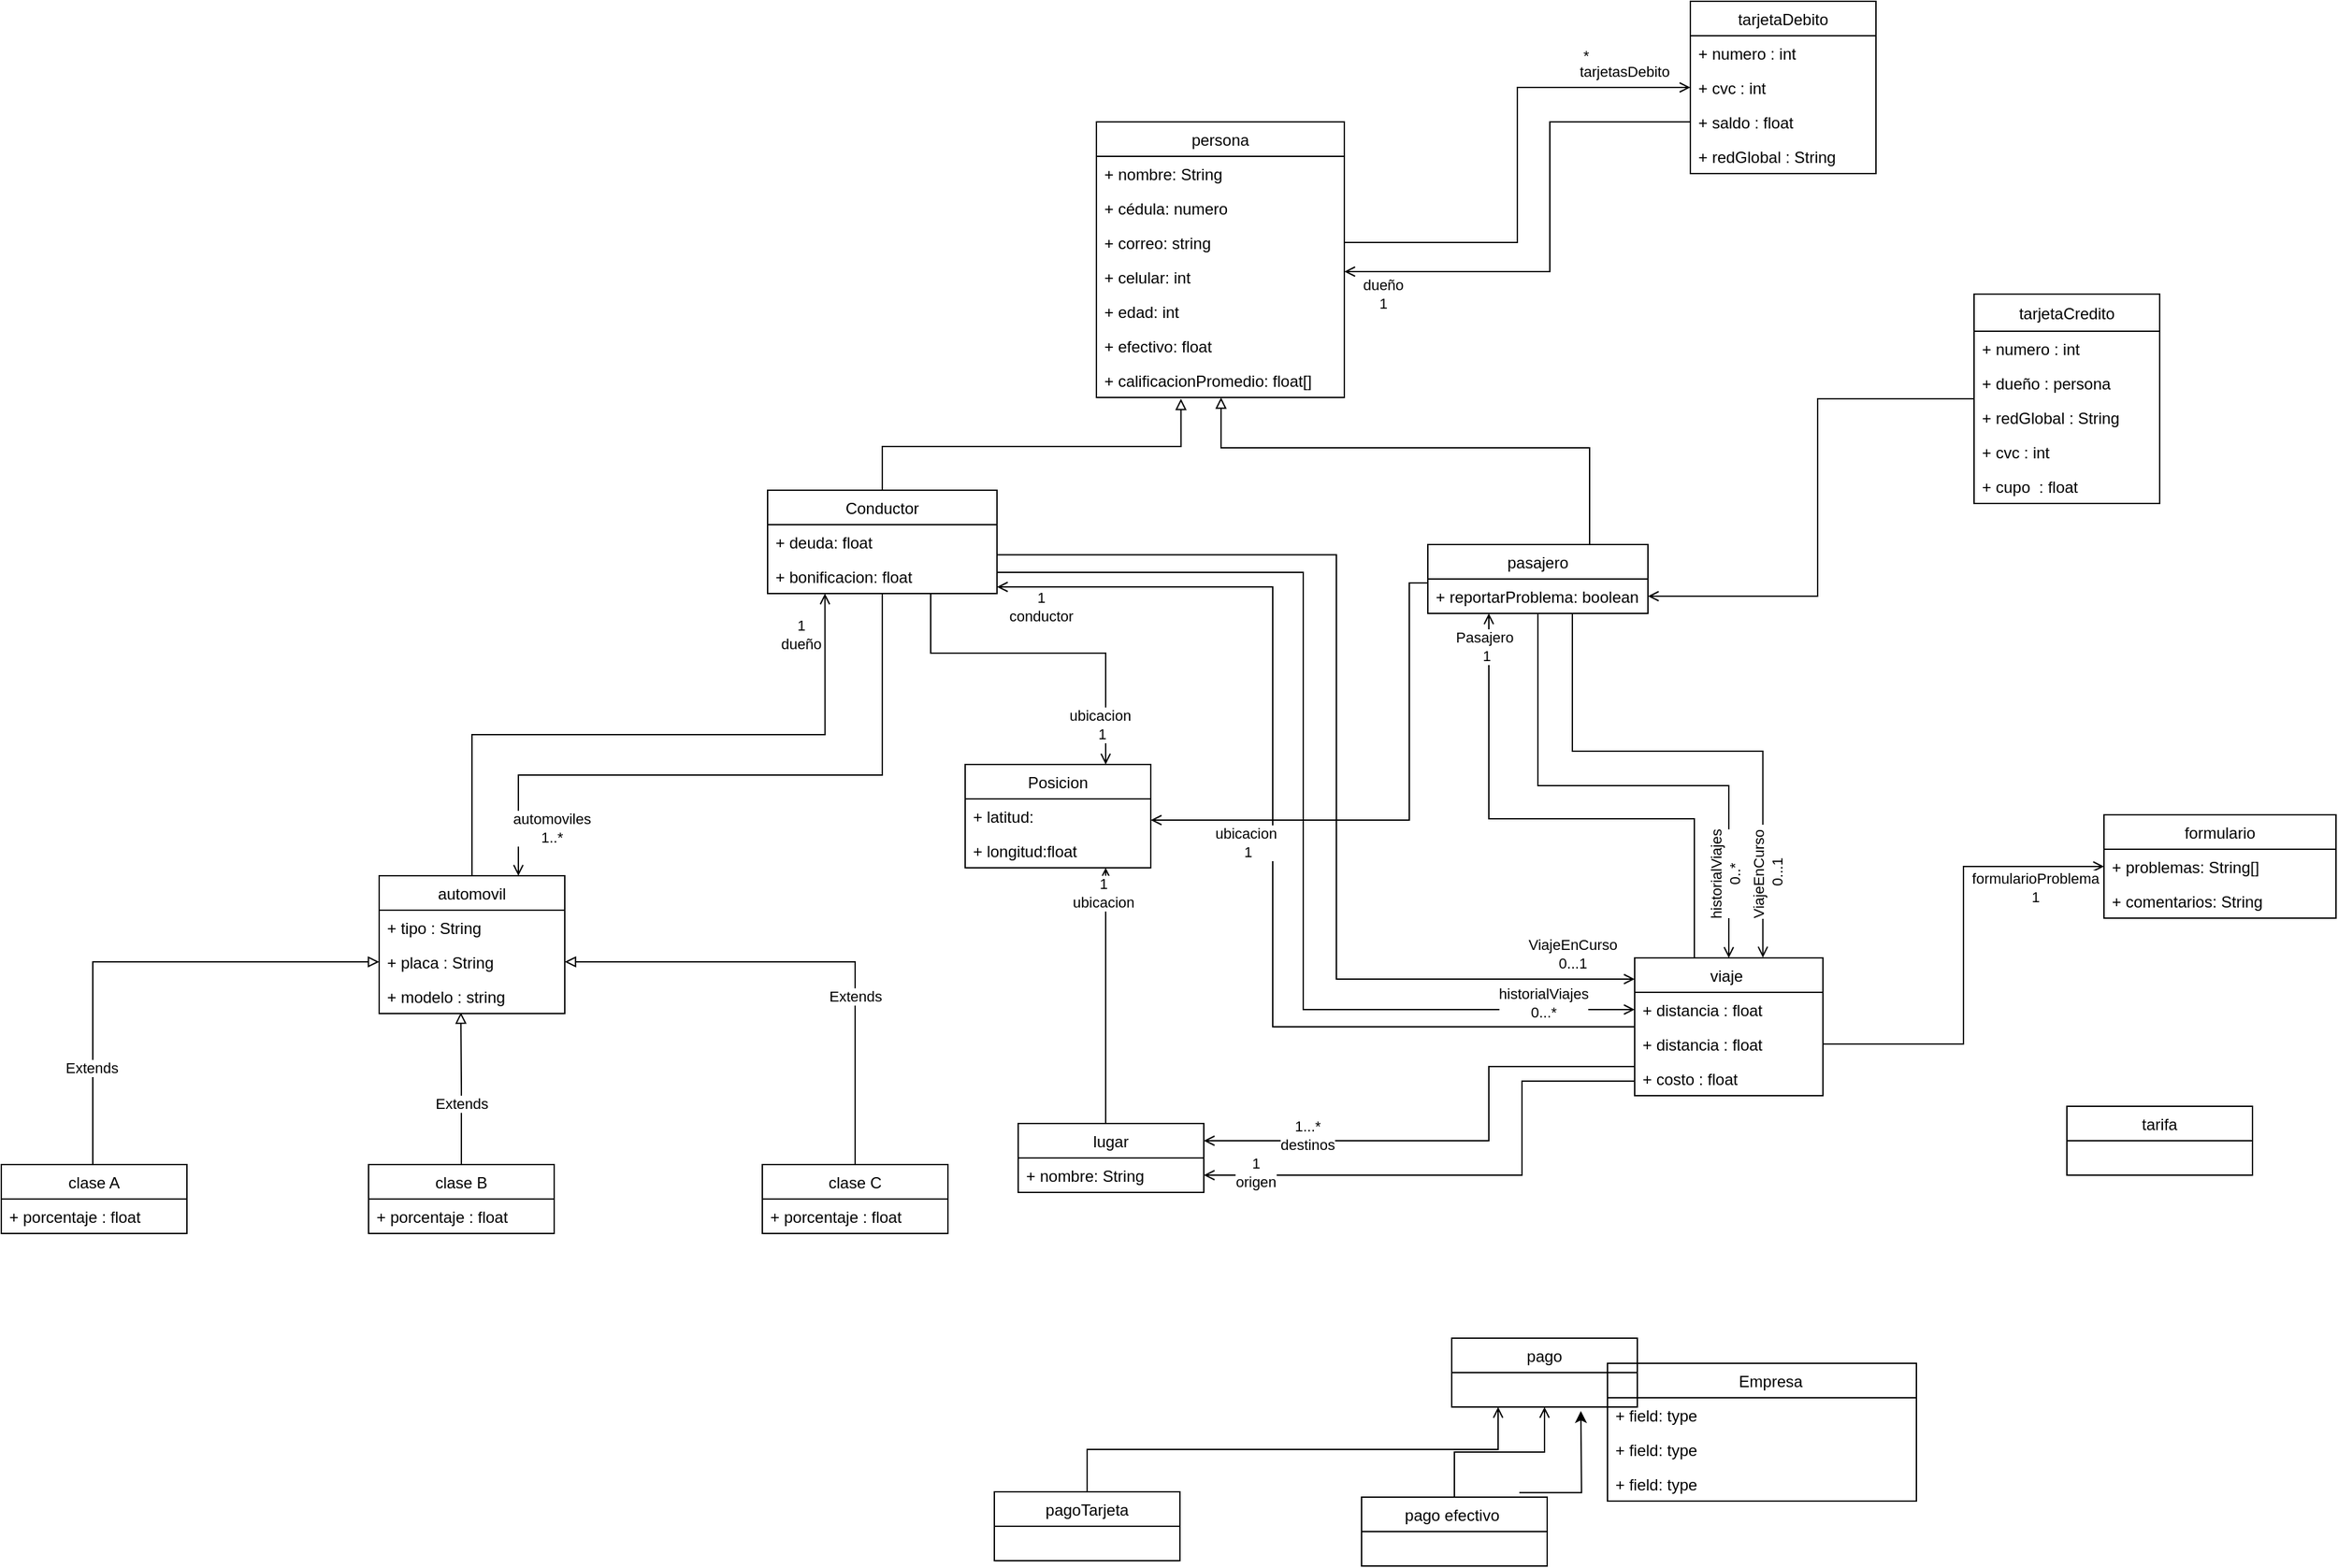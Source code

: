 <mxfile version="16.6.1" type="github">
  <diagram id="6SjnHrmw7U_hnrUAdcLT" name="Page-1">
    <mxGraphModel dx="1251" dy="252" grid="0" gridSize="10" guides="1" tooltips="1" connect="1" arrows="1" fold="1" page="0" pageScale="1" pageWidth="827" pageHeight="1169" math="0" shadow="0">
      <root>
        <mxCell id="0" />
        <mxCell id="1" parent="0" />
        <mxCell id="GQpwaOu7h-6CQK4Oy5rI-45" style="edgeStyle=orthogonalEdgeStyle;rounded=0;orthogonalLoop=1;jettySize=auto;html=1;endArrow=open;endFill=0;" edge="1" parent="1" source="xFhhPgqsHEsZ-JBTRw54-7">
          <mxGeometry relative="1" as="geometry">
            <mxPoint x="40" y="465" as="targetPoint" />
            <Array as="points">
              <mxPoint x="248" y="797" />
              <mxPoint x="248" y="465" />
              <mxPoint x="40" y="465" />
            </Array>
          </mxGeometry>
        </mxCell>
        <mxCell id="GQpwaOu7h-6CQK4Oy5rI-46" value="1&lt;br&gt;conductor&lt;br&gt;" style="edgeLabel;html=1;align=center;verticalAlign=middle;resizable=0;points=[];" vertex="1" connectable="0" parent="GQpwaOu7h-6CQK4Oy5rI-45">
          <mxGeometry x="0.955" y="-1" relative="1" as="geometry">
            <mxPoint x="14" y="16" as="offset" />
          </mxGeometry>
        </mxCell>
        <mxCell id="GQpwaOu7h-6CQK4Oy5rI-48" style="edgeStyle=orthogonalEdgeStyle;rounded=0;orthogonalLoop=1;jettySize=auto;html=1;endArrow=open;endFill=0;" edge="1" parent="1" source="xFhhPgqsHEsZ-JBTRw54-7" target="GQpwaOu7h-6CQK4Oy5rI-28">
          <mxGeometry relative="1" as="geometry">
            <Array as="points">
              <mxPoint x="566" y="640" />
              <mxPoint x="411" y="640" />
            </Array>
          </mxGeometry>
        </mxCell>
        <mxCell id="GQpwaOu7h-6CQK4Oy5rI-53" value="Pasajero&amp;nbsp;&lt;br&gt;1" style="edgeLabel;html=1;align=center;verticalAlign=middle;resizable=0;points=[];" vertex="1" connectable="0" parent="GQpwaOu7h-6CQK4Oy5rI-48">
          <mxGeometry x="0.84" y="2" relative="1" as="geometry">
            <mxPoint y="-8" as="offset" />
          </mxGeometry>
        </mxCell>
        <mxCell id="xFhhPgqsHEsZ-JBTRw54-7" value="viaje " style="swimlane;fontStyle=0;childLayout=stackLayout;horizontal=1;startSize=26;fillColor=none;horizontalStack=0;resizeParent=1;resizeParentMax=0;resizeLast=0;collapsible=1;marginBottom=0;" parent="1" vertex="1">
          <mxGeometry x="521" y="745" width="142" height="104" as="geometry" />
        </mxCell>
        <mxCell id="GQpwaOu7h-6CQK4Oy5rI-38" value="+ distancia : float" style="text;strokeColor=none;fillColor=none;align=left;verticalAlign=top;spacingLeft=4;spacingRight=4;overflow=hidden;rotatable=0;points=[[0,0.5],[1,0.5]];portConstraint=eastwest;" vertex="1" parent="xFhhPgqsHEsZ-JBTRw54-7">
          <mxGeometry y="26" width="142" height="26" as="geometry" />
        </mxCell>
        <mxCell id="xFhhPgqsHEsZ-JBTRw54-9" value="+ distancia : float" style="text;strokeColor=none;fillColor=none;align=left;verticalAlign=top;spacingLeft=4;spacingRight=4;overflow=hidden;rotatable=0;points=[[0,0.5],[1,0.5]];portConstraint=eastwest;" parent="xFhhPgqsHEsZ-JBTRw54-7" vertex="1">
          <mxGeometry y="52" width="142" height="26" as="geometry" />
        </mxCell>
        <mxCell id="xFhhPgqsHEsZ-JBTRw54-8" value="+ costo : float&#xa;" style="text;strokeColor=none;fillColor=none;align=left;verticalAlign=top;spacingLeft=4;spacingRight=4;overflow=hidden;rotatable=0;points=[[0,0.5],[1,0.5]];portConstraint=eastwest;" parent="xFhhPgqsHEsZ-JBTRw54-7" vertex="1">
          <mxGeometry y="78" width="142" height="26" as="geometry" />
        </mxCell>
        <mxCell id="NSK0_wLwRa2PUr08ak1v-1" value="persona" style="swimlane;fontStyle=0;childLayout=stackLayout;horizontal=1;startSize=26;fillColor=none;horizontalStack=0;resizeParent=1;resizeParentMax=0;resizeLast=0;collapsible=1;marginBottom=0;" parent="1" vertex="1">
          <mxGeometry x="115" y="114" width="187" height="208" as="geometry">
            <mxRectangle x="44" y="116" width="77" height="26" as="alternateBounds" />
          </mxGeometry>
        </mxCell>
        <mxCell id="NSK0_wLwRa2PUr08ak1v-2" value="+ nombre: String" style="text;strokeColor=none;fillColor=none;align=left;verticalAlign=top;spacingLeft=4;spacingRight=4;overflow=hidden;rotatable=0;points=[[0,0.5],[1,0.5]];portConstraint=eastwest;" parent="NSK0_wLwRa2PUr08ak1v-1" vertex="1">
          <mxGeometry y="26" width="187" height="26" as="geometry" />
        </mxCell>
        <mxCell id="NSK0_wLwRa2PUr08ak1v-3" value="+ cédula: numero" style="text;strokeColor=none;fillColor=none;align=left;verticalAlign=top;spacingLeft=4;spacingRight=4;overflow=hidden;rotatable=0;points=[[0,0.5],[1,0.5]];portConstraint=eastwest;" parent="NSK0_wLwRa2PUr08ak1v-1" vertex="1">
          <mxGeometry y="52" width="187" height="26" as="geometry" />
        </mxCell>
        <mxCell id="NSK0_wLwRa2PUr08ak1v-4" value="+ correo: string" style="text;strokeColor=none;fillColor=none;align=left;verticalAlign=top;spacingLeft=4;spacingRight=4;overflow=hidden;rotatable=0;points=[[0,0.5],[1,0.5]];portConstraint=eastwest;" parent="NSK0_wLwRa2PUr08ak1v-1" vertex="1">
          <mxGeometry y="78" width="187" height="26" as="geometry" />
        </mxCell>
        <mxCell id="NSK0_wLwRa2PUr08ak1v-6" value="+ celular: int" style="text;strokeColor=none;fillColor=none;align=left;verticalAlign=top;spacingLeft=4;spacingRight=4;overflow=hidden;rotatable=0;points=[[0,0.5],[1,0.5]];portConstraint=eastwest;" parent="NSK0_wLwRa2PUr08ak1v-1" vertex="1">
          <mxGeometry y="104" width="187" height="26" as="geometry" />
        </mxCell>
        <mxCell id="NSK0_wLwRa2PUr08ak1v-8" value="+ edad: int" style="text;strokeColor=none;fillColor=none;align=left;verticalAlign=top;spacingLeft=4;spacingRight=4;overflow=hidden;rotatable=0;points=[[0,0.5],[1,0.5]];portConstraint=eastwest;" parent="NSK0_wLwRa2PUr08ak1v-1" vertex="1">
          <mxGeometry y="130" width="187" height="26" as="geometry" />
        </mxCell>
        <mxCell id="8bKeLV1RBKHs6_vVbSdt-47" value="+ efectivo: float" style="text;strokeColor=none;fillColor=none;align=left;verticalAlign=top;spacingLeft=4;spacingRight=4;overflow=hidden;rotatable=0;points=[[0,0.5],[1,0.5]];portConstraint=eastwest;" parent="NSK0_wLwRa2PUr08ak1v-1" vertex="1">
          <mxGeometry y="156" width="187" height="26" as="geometry" />
        </mxCell>
        <mxCell id="NSK0_wLwRa2PUr08ak1v-7" value="+ calificacionPromedio: float[]" style="text;strokeColor=none;fillColor=none;align=left;verticalAlign=top;spacingLeft=4;spacingRight=4;overflow=hidden;rotatable=0;points=[[0,0.5],[1,0.5]];portConstraint=eastwest;" parent="NSK0_wLwRa2PUr08ak1v-1" vertex="1">
          <mxGeometry y="182" width="187" height="26" as="geometry" />
        </mxCell>
        <mxCell id="8bKeLV1RBKHs6_vVbSdt-36" style="edgeStyle=orthogonalEdgeStyle;rounded=0;orthogonalLoop=1;jettySize=auto;html=1;exitX=0.5;exitY=0;exitDx=0;exitDy=0;endArrow=block;endFill=0;strokeWidth=1;" parent="1" source="xFhhPgqsHEsZ-JBTRw54-11" target="NSK0_wLwRa2PUr08ak1v-7" edge="1">
          <mxGeometry relative="1" as="geometry">
            <Array as="points">
              <mxPoint x="487" y="360" />
              <mxPoint x="209" y="360" />
            </Array>
          </mxGeometry>
        </mxCell>
        <mxCell id="GQpwaOu7h-6CQK4Oy5rI-39" style="edgeStyle=orthogonalEdgeStyle;rounded=0;orthogonalLoop=1;jettySize=auto;html=1;exitX=0.5;exitY=1;exitDx=0;exitDy=0;endArrow=open;endFill=0;" edge="1" parent="1" source="xFhhPgqsHEsZ-JBTRw54-11" target="xFhhPgqsHEsZ-JBTRw54-7">
          <mxGeometry relative="1" as="geometry" />
        </mxCell>
        <mxCell id="GQpwaOu7h-6CQK4Oy5rI-50" value="historialViajes&lt;br&gt;0..*" style="edgeLabel;html=1;align=center;verticalAlign=middle;resizable=0;points=[];rotation=-90;" vertex="1" connectable="0" parent="GQpwaOu7h-6CQK4Oy5rI-39">
          <mxGeometry x="0.763" y="3" relative="1" as="geometry">
            <mxPoint x="-6" y="-15" as="offset" />
          </mxGeometry>
        </mxCell>
        <mxCell id="GQpwaOu7h-6CQK4Oy5rI-47" style="edgeStyle=orthogonalEdgeStyle;rounded=0;orthogonalLoop=1;jettySize=auto;html=1;entryX=0.681;entryY=-0.003;entryDx=0;entryDy=0;entryPerimeter=0;endArrow=open;endFill=0;" edge="1" parent="1" source="xFhhPgqsHEsZ-JBTRw54-11" target="xFhhPgqsHEsZ-JBTRw54-7">
          <mxGeometry relative="1" as="geometry">
            <Array as="points">
              <mxPoint x="474" y="589" />
              <mxPoint x="618" y="589" />
            </Array>
          </mxGeometry>
        </mxCell>
        <mxCell id="GQpwaOu7h-6CQK4Oy5rI-51" value="ViajeEnCurso&amp;nbsp;&lt;br&gt;0...1&lt;br&gt;" style="edgeLabel;html=1;align=center;verticalAlign=middle;resizable=0;points=[];rotation=-90;" vertex="1" connectable="0" parent="GQpwaOu7h-6CQK4Oy5rI-47">
          <mxGeometry x="0.718" y="1" relative="1" as="geometry">
            <mxPoint x="2" y="-7" as="offset" />
          </mxGeometry>
        </mxCell>
        <mxCell id="GQpwaOu7h-6CQK4Oy5rI-65" style="edgeStyle=orthogonalEdgeStyle;rounded=0;orthogonalLoop=1;jettySize=auto;html=1;entryX=1;entryY=0.5;entryDx=0;entryDy=0;endArrow=open;endFill=0;" edge="1" parent="1">
          <mxGeometry relative="1" as="geometry">
            <mxPoint x="365" y="462" as="sourcePoint" />
            <mxPoint x="156" y="641.0" as="targetPoint" />
            <Array as="points">
              <mxPoint x="351" y="462" />
              <mxPoint x="351" y="641" />
            </Array>
          </mxGeometry>
        </mxCell>
        <mxCell id="GQpwaOu7h-6CQK4Oy5rI-66" value="ubicacion&amp;nbsp;&lt;br&gt;1" style="edgeLabel;html=1;align=center;verticalAlign=middle;resizable=0;points=[];" vertex="1" connectable="0" parent="GQpwaOu7h-6CQK4Oy5rI-65">
          <mxGeometry x="0.863" y="1" relative="1" as="geometry">
            <mxPoint x="46" y="16" as="offset" />
          </mxGeometry>
        </mxCell>
        <mxCell id="xFhhPgqsHEsZ-JBTRw54-11" value="pasajero" style="swimlane;fontStyle=0;childLayout=stackLayout;horizontal=1;startSize=26;fillColor=none;horizontalStack=0;resizeParent=1;resizeParentMax=0;resizeLast=0;collapsible=1;marginBottom=0;" parent="1" vertex="1">
          <mxGeometry x="365" y="433" width="166" height="52" as="geometry" />
        </mxCell>
        <mxCell id="GQpwaOu7h-6CQK4Oy5rI-28" value="+ reportarProblema: boolean&#xa;" style="text;strokeColor=none;fillColor=none;align=left;verticalAlign=top;spacingLeft=4;spacingRight=4;overflow=hidden;rotatable=0;points=[[0,0.5],[1,0.5]];portConstraint=eastwest;" vertex="1" parent="xFhhPgqsHEsZ-JBTRw54-11">
          <mxGeometry y="26" width="166" height="26" as="geometry" />
        </mxCell>
        <mxCell id="8bKeLV1RBKHs6_vVbSdt-26" style="edgeStyle=orthogonalEdgeStyle;rounded=0;orthogonalLoop=1;jettySize=auto;html=1;endArrow=open;endFill=0;entryX=1;entryY=0.5;entryDx=0;entryDy=0;" parent="1" source="xFhhPgqsHEsZ-JBTRw54-16" edge="1" target="GQpwaOu7h-6CQK4Oy5rI-28">
          <mxGeometry relative="1" as="geometry">
            <mxPoint x="513" y="555" as="targetPoint" />
            <Array as="points">
              <mxPoint x="659" y="323" />
              <mxPoint x="659" y="472" />
            </Array>
          </mxGeometry>
        </mxCell>
        <mxCell id="xFhhPgqsHEsZ-JBTRw54-16" value="tarjetaCredito" style="swimlane;fontStyle=0;childLayout=stackLayout;horizontal=1;startSize=28;fillColor=none;horizontalStack=0;resizeParent=1;resizeParentMax=0;resizeLast=0;collapsible=1;marginBottom=0;" parent="1" vertex="1">
          <mxGeometry x="777" y="244" width="140" height="158" as="geometry" />
        </mxCell>
        <mxCell id="xFhhPgqsHEsZ-JBTRw54-17" value="+ numero : int" style="text;strokeColor=none;fillColor=none;align=left;verticalAlign=top;spacingLeft=4;spacingRight=4;overflow=hidden;rotatable=0;points=[[0,0.5],[1,0.5]];portConstraint=eastwest;" parent="xFhhPgqsHEsZ-JBTRw54-16" vertex="1">
          <mxGeometry y="28" width="140" height="26" as="geometry" />
        </mxCell>
        <mxCell id="xFhhPgqsHEsZ-JBTRw54-18" value="+ dueño : persona" style="text;strokeColor=none;fillColor=none;align=left;verticalAlign=top;spacingLeft=4;spacingRight=4;overflow=hidden;rotatable=0;points=[[0,0.5],[1,0.5]];portConstraint=eastwest;" parent="xFhhPgqsHEsZ-JBTRw54-16" vertex="1">
          <mxGeometry y="54" width="140" height="26" as="geometry" />
        </mxCell>
        <mxCell id="xFhhPgqsHEsZ-JBTRw54-20" value="+ redGlobal : String" style="text;strokeColor=none;fillColor=none;align=left;verticalAlign=top;spacingLeft=4;spacingRight=4;overflow=hidden;rotatable=0;points=[[0,0.5],[1,0.5]];portConstraint=eastwest;" parent="xFhhPgqsHEsZ-JBTRw54-16" vertex="1">
          <mxGeometry y="80" width="140" height="26" as="geometry" />
        </mxCell>
        <mxCell id="k5XxRQNL9i_wTMCsPTD--7" value="+ cvc : int " style="text;strokeColor=none;fillColor=none;align=left;verticalAlign=top;spacingLeft=4;spacingRight=4;overflow=hidden;rotatable=0;points=[[0,0.5],[1,0.5]];portConstraint=eastwest;" parent="xFhhPgqsHEsZ-JBTRw54-16" vertex="1">
          <mxGeometry y="106" width="140" height="26" as="geometry" />
        </mxCell>
        <mxCell id="xFhhPgqsHEsZ-JBTRw54-19" value="+ cupo  : float " style="text;strokeColor=none;fillColor=none;align=left;verticalAlign=top;spacingLeft=4;spacingRight=4;overflow=hidden;rotatable=0;points=[[0,0.5],[1,0.5]];portConstraint=eastwest;" parent="xFhhPgqsHEsZ-JBTRw54-16" vertex="1">
          <mxGeometry y="132" width="140" height="26" as="geometry" />
        </mxCell>
        <mxCell id="8bKeLV1RBKHs6_vVbSdt-35" style="edgeStyle=orthogonalEdgeStyle;rounded=0;orthogonalLoop=1;jettySize=auto;html=1;exitX=0.5;exitY=0;exitDx=0;exitDy=0;entryX=0.341;entryY=1.038;entryDx=0;entryDy=0;entryPerimeter=0;endArrow=block;endFill=0;strokeWidth=1;" parent="1" source="NSK0_wLwRa2PUr08ak1v-19" target="NSK0_wLwRa2PUr08ak1v-7" edge="1">
          <mxGeometry relative="1" as="geometry">
            <Array as="points">
              <mxPoint x="-46" y="359" />
              <mxPoint x="179" y="359" />
            </Array>
          </mxGeometry>
        </mxCell>
        <mxCell id="GQpwaOu7h-6CQK4Oy5rI-42" style="edgeStyle=orthogonalEdgeStyle;rounded=0;orthogonalLoop=1;jettySize=auto;html=1;endArrow=open;endFill=0;exitX=1.003;exitY=0.875;exitDx=0;exitDy=0;exitPerimeter=0;" edge="1" parent="1" source="k5XxRQNL9i_wTMCsPTD--12" target="xFhhPgqsHEsZ-JBTRw54-7">
          <mxGeometry relative="1" as="geometry">
            <mxPoint x="27" y="441.38" as="sourcePoint" />
            <mxPoint x="506.012" y="760.996" as="targetPoint" />
            <Array as="points">
              <mxPoint x="296" y="441" />
              <mxPoint x="296" y="761" />
            </Array>
          </mxGeometry>
        </mxCell>
        <mxCell id="GQpwaOu7h-6CQK4Oy5rI-43" value="ViajeEnCurso&lt;br&gt;0...1" style="edgeLabel;html=1;align=center;verticalAlign=middle;resizable=0;points=[];" vertex="1" connectable="0" parent="GQpwaOu7h-6CQK4Oy5rI-42">
          <mxGeometry x="0.799" y="3" relative="1" as="geometry">
            <mxPoint x="33" y="-16" as="offset" />
          </mxGeometry>
        </mxCell>
        <mxCell id="GQpwaOu7h-6CQK4Oy5rI-55" style="edgeStyle=orthogonalEdgeStyle;rounded=0;orthogonalLoop=1;jettySize=auto;html=1;entryX=0.75;entryY=0;entryDx=0;entryDy=0;endArrow=open;endFill=0;" edge="1" parent="1" source="NSK0_wLwRa2PUr08ak1v-19" target="8bKeLV1RBKHs6_vVbSdt-11">
          <mxGeometry relative="1" as="geometry">
            <Array as="points">
              <mxPoint x="-46" y="607" />
              <mxPoint x="-321" y="607" />
            </Array>
          </mxGeometry>
        </mxCell>
        <mxCell id="GQpwaOu7h-6CQK4Oy5rI-56" value="automoviles&lt;br&gt;1..*" style="edgeLabel;html=1;align=center;verticalAlign=middle;resizable=0;points=[];" vertex="1" connectable="0" parent="GQpwaOu7h-6CQK4Oy5rI-55">
          <mxGeometry x="0.805" y="2" relative="1" as="geometry">
            <mxPoint x="23" y="11" as="offset" />
          </mxGeometry>
        </mxCell>
        <mxCell id="GQpwaOu7h-6CQK4Oy5rI-61" style="edgeStyle=orthogonalEdgeStyle;rounded=0;orthogonalLoop=1;jettySize=auto;html=1;endArrow=open;endFill=0;" edge="1" parent="1" source="NSK0_wLwRa2PUr08ak1v-19" target="GQpwaOu7h-6CQK4Oy5rI-57">
          <mxGeometry relative="1" as="geometry">
            <Array as="points">
              <mxPoint x="-10" y="515" />
              <mxPoint x="122" y="515" />
            </Array>
          </mxGeometry>
        </mxCell>
        <mxCell id="GQpwaOu7h-6CQK4Oy5rI-62" value="ubicacion&amp;nbsp;&lt;br&gt;1" style="edgeLabel;html=1;align=center;verticalAlign=middle;resizable=0;points=[];" vertex="1" connectable="0" parent="GQpwaOu7h-6CQK4Oy5rI-61">
          <mxGeometry x="0.85" relative="1" as="geometry">
            <mxPoint x="-3" y="-11" as="offset" />
          </mxGeometry>
        </mxCell>
        <mxCell id="NSK0_wLwRa2PUr08ak1v-19" value="Conductor" style="swimlane;fontStyle=0;childLayout=stackLayout;horizontal=1;startSize=26;fillColor=none;horizontalStack=0;resizeParent=1;resizeParentMax=0;resizeLast=0;collapsible=1;marginBottom=0;" parent="1" vertex="1">
          <mxGeometry x="-133" y="392" width="173" height="78" as="geometry" />
        </mxCell>
        <mxCell id="k5XxRQNL9i_wTMCsPTD--12" value="+ deuda: float" style="text;strokeColor=none;fillColor=none;align=left;verticalAlign=top;spacingLeft=4;spacingRight=4;overflow=hidden;rotatable=0;points=[[0,0.5],[1,0.5]];portConstraint=eastwest;" parent="NSK0_wLwRa2PUr08ak1v-19" vertex="1">
          <mxGeometry y="26" width="173" height="26" as="geometry" />
        </mxCell>
        <mxCell id="GQpwaOu7h-6CQK4Oy5rI-2" value="+ bonificacion: float&#xa;" style="text;strokeColor=none;fillColor=none;align=left;verticalAlign=top;spacingLeft=4;spacingRight=4;overflow=hidden;rotatable=0;points=[[0,0.5],[1,0.5]];portConstraint=eastwest;" vertex="1" parent="NSK0_wLwRa2PUr08ak1v-19">
          <mxGeometry y="52" width="173" height="26" as="geometry" />
        </mxCell>
        <mxCell id="GQpwaOu7h-6CQK4Oy5rI-63" style="edgeStyle=orthogonalEdgeStyle;rounded=0;orthogonalLoop=1;jettySize=auto;html=1;endArrow=open;endFill=0;" edge="1" parent="1" source="_v_6MPIKIYaDayUwwzO5-1" target="GQpwaOu7h-6CQK4Oy5rI-58">
          <mxGeometry relative="1" as="geometry">
            <Array as="points">
              <mxPoint x="122" y="755" />
              <mxPoint x="122" y="755" />
            </Array>
          </mxGeometry>
        </mxCell>
        <mxCell id="GQpwaOu7h-6CQK4Oy5rI-64" value="1&lt;br&gt;ubicacion" style="edgeLabel;html=1;align=center;verticalAlign=middle;resizable=0;points=[];" vertex="1" connectable="0" parent="GQpwaOu7h-6CQK4Oy5rI-63">
          <mxGeometry x="0.81" y="2" relative="1" as="geometry">
            <mxPoint as="offset" />
          </mxGeometry>
        </mxCell>
        <mxCell id="_v_6MPIKIYaDayUwwzO5-1" value="lugar" style="swimlane;fontStyle=0;childLayout=stackLayout;horizontal=1;startSize=26;fillColor=none;horizontalStack=0;resizeParent=1;resizeParentMax=0;resizeLast=0;collapsible=1;marginBottom=0;" parent="1" vertex="1">
          <mxGeometry x="56" y="870" width="140" height="52" as="geometry" />
        </mxCell>
        <mxCell id="_v_6MPIKIYaDayUwwzO5-4" value="+ nombre: String" style="text;strokeColor=none;fillColor=none;align=left;verticalAlign=top;spacingLeft=4;spacingRight=4;overflow=hidden;rotatable=0;points=[[0,0.5],[1,0.5]];portConstraint=eastwest;" parent="_v_6MPIKIYaDayUwwzO5-1" vertex="1">
          <mxGeometry y="26" width="140" height="26" as="geometry" />
        </mxCell>
        <mxCell id="_v_6MPIKIYaDayUwwzO5-7" value="pago" style="swimlane;fontStyle=0;childLayout=stackLayout;horizontal=1;startSize=26;fillColor=none;horizontalStack=0;resizeParent=1;resizeParentMax=0;resizeLast=0;collapsible=1;marginBottom=0;" parent="1" vertex="1">
          <mxGeometry x="383" y="1032" width="140" height="52" as="geometry" />
        </mxCell>
        <mxCell id="8bKeLV1RBKHs6_vVbSdt-38" style="edgeStyle=orthogonalEdgeStyle;rounded=0;orthogonalLoop=1;jettySize=auto;html=1;exitX=0.5;exitY=0;exitDx=0;exitDy=0;entryX=0.25;entryY=1;entryDx=0;entryDy=0;endArrow=open;endFill=0;strokeWidth=1;" parent="1" source="8bKeLV1RBKHs6_vVbSdt-11" target="NSK0_wLwRa2PUr08ak1v-19" edge="1">
          <mxGeometry relative="1" as="geometry" />
        </mxCell>
        <mxCell id="GQpwaOu7h-6CQK4Oy5rI-54" value="1&lt;br&gt;dueño" style="edgeLabel;html=1;align=center;verticalAlign=middle;resizable=0;points=[];" vertex="1" connectable="0" parent="8bKeLV1RBKHs6_vVbSdt-38">
          <mxGeometry x="0.849" y="2" relative="1" as="geometry">
            <mxPoint x="-17" y="-6" as="offset" />
          </mxGeometry>
        </mxCell>
        <mxCell id="8bKeLV1RBKHs6_vVbSdt-11" value="automovil" style="swimlane;fontStyle=0;childLayout=stackLayout;horizontal=1;startSize=26;fillColor=none;horizontalStack=0;resizeParent=1;resizeParentMax=0;resizeLast=0;collapsible=1;marginBottom=0;" parent="1" vertex="1">
          <mxGeometry x="-426" y="683" width="140" height="104" as="geometry" />
        </mxCell>
        <mxCell id="8bKeLV1RBKHs6_vVbSdt-12" value="+ tipo : String" style="text;strokeColor=none;fillColor=none;align=left;verticalAlign=top;spacingLeft=4;spacingRight=4;overflow=hidden;rotatable=0;points=[[0,0.5],[1,0.5]];portConstraint=eastwest;" parent="8bKeLV1RBKHs6_vVbSdt-11" vertex="1">
          <mxGeometry y="26" width="140" height="26" as="geometry" />
        </mxCell>
        <mxCell id="8bKeLV1RBKHs6_vVbSdt-13" value="+ placa : String" style="text;strokeColor=none;fillColor=none;align=left;verticalAlign=top;spacingLeft=4;spacingRight=4;overflow=hidden;rotatable=0;points=[[0,0.5],[1,0.5]];portConstraint=eastwest;" parent="8bKeLV1RBKHs6_vVbSdt-11" vertex="1">
          <mxGeometry y="52" width="140" height="26" as="geometry" />
        </mxCell>
        <mxCell id="8bKeLV1RBKHs6_vVbSdt-14" value="+ modelo : string " style="text;strokeColor=none;fillColor=none;align=left;verticalAlign=top;spacingLeft=4;spacingRight=4;overflow=hidden;rotatable=0;points=[[0,0.5],[1,0.5]];portConstraint=eastwest;" parent="8bKeLV1RBKHs6_vVbSdt-11" vertex="1">
          <mxGeometry y="78" width="140" height="26" as="geometry" />
        </mxCell>
        <mxCell id="8bKeLV1RBKHs6_vVbSdt-32" style="edgeStyle=orthogonalEdgeStyle;rounded=0;orthogonalLoop=1;jettySize=auto;html=1;exitX=0.5;exitY=0;exitDx=0;exitDy=0;entryX=0;entryY=0.5;entryDx=0;entryDy=0;endArrow=block;endFill=0;strokeWidth=1;" parent="1" source="8bKeLV1RBKHs6_vVbSdt-15" target="8bKeLV1RBKHs6_vVbSdt-13" edge="1">
          <mxGeometry relative="1" as="geometry">
            <Array as="points">
              <mxPoint x="-642" y="748" />
            </Array>
          </mxGeometry>
        </mxCell>
        <mxCell id="8bKeLV1RBKHs6_vVbSdt-41" value="Extends" style="edgeLabel;html=1;align=center;verticalAlign=middle;resizable=0;points=[];" parent="8bKeLV1RBKHs6_vVbSdt-32" vertex="1" connectable="0">
          <mxGeometry x="-0.597" y="1" relative="1" as="geometry">
            <mxPoint as="offset" />
          </mxGeometry>
        </mxCell>
        <mxCell id="8bKeLV1RBKHs6_vVbSdt-15" value="clase A" style="swimlane;fontStyle=0;childLayout=stackLayout;horizontal=1;startSize=26;fillColor=none;horizontalStack=0;resizeParent=1;resizeParentMax=0;resizeLast=0;collapsible=1;marginBottom=0;" parent="1" vertex="1">
          <mxGeometry x="-711" y="901" width="140" height="52" as="geometry" />
        </mxCell>
        <mxCell id="8bKeLV1RBKHs6_vVbSdt-33" value="+ porcentaje : float" style="text;strokeColor=none;fillColor=none;align=left;verticalAlign=top;spacingLeft=4;spacingRight=4;overflow=hidden;rotatable=0;points=[[0,0.5],[1,0.5]];portConstraint=eastwest;" parent="8bKeLV1RBKHs6_vVbSdt-15" vertex="1">
          <mxGeometry y="26" width="140" height="26" as="geometry" />
        </mxCell>
        <mxCell id="8bKeLV1RBKHs6_vVbSdt-37" style="edgeStyle=orthogonalEdgeStyle;rounded=0;orthogonalLoop=1;jettySize=auto;html=1;exitX=0.5;exitY=0;exitDx=0;exitDy=0;entryX=0.44;entryY=0.969;entryDx=0;entryDy=0;entryPerimeter=0;endArrow=block;endFill=0;strokeWidth=1;" parent="1" source="8bKeLV1RBKHs6_vVbSdt-17" target="8bKeLV1RBKHs6_vVbSdt-14" edge="1">
          <mxGeometry relative="1" as="geometry" />
        </mxCell>
        <mxCell id="8bKeLV1RBKHs6_vVbSdt-40" value="Extends" style="edgeLabel;html=1;align=center;verticalAlign=middle;resizable=0;points=[];" parent="8bKeLV1RBKHs6_vVbSdt-37" vertex="1" connectable="0">
          <mxGeometry x="-0.199" relative="1" as="geometry">
            <mxPoint as="offset" />
          </mxGeometry>
        </mxCell>
        <mxCell id="8bKeLV1RBKHs6_vVbSdt-17" value="clase B" style="swimlane;fontStyle=0;childLayout=stackLayout;horizontal=1;startSize=26;fillColor=none;horizontalStack=0;resizeParent=1;resizeParentMax=0;resizeLast=0;collapsible=1;marginBottom=0;" parent="1" vertex="1">
          <mxGeometry x="-434" y="901" width="140" height="52" as="geometry" />
        </mxCell>
        <mxCell id="8bKeLV1RBKHs6_vVbSdt-18" value="+ porcentaje : float" style="text;strokeColor=none;fillColor=none;align=left;verticalAlign=top;spacingLeft=4;spacingRight=4;overflow=hidden;rotatable=0;points=[[0,0.5],[1,0.5]];portConstraint=eastwest;" parent="8bKeLV1RBKHs6_vVbSdt-17" vertex="1">
          <mxGeometry y="26" width="140" height="26" as="geometry" />
        </mxCell>
        <mxCell id="8bKeLV1RBKHs6_vVbSdt-31" style="edgeStyle=orthogonalEdgeStyle;rounded=0;orthogonalLoop=1;jettySize=auto;html=1;exitX=0.5;exitY=0;exitDx=0;exitDy=0;entryX=1;entryY=0.5;entryDx=0;entryDy=0;endArrow=block;endFill=0;strokeWidth=1;" parent="1" source="8bKeLV1RBKHs6_vVbSdt-19" target="8bKeLV1RBKHs6_vVbSdt-13" edge="1">
          <mxGeometry relative="1" as="geometry" />
        </mxCell>
        <mxCell id="8bKeLV1RBKHs6_vVbSdt-39" value="Extends&lt;br&gt;" style="edgeLabel;html=1;align=center;verticalAlign=middle;resizable=0;points=[];" parent="8bKeLV1RBKHs6_vVbSdt-31" vertex="1" connectable="0">
          <mxGeometry x="-0.087" y="2" relative="1" as="geometry">
            <mxPoint x="17" y="24" as="offset" />
          </mxGeometry>
        </mxCell>
        <mxCell id="8bKeLV1RBKHs6_vVbSdt-19" value="clase C" style="swimlane;fontStyle=0;childLayout=stackLayout;horizontal=1;startSize=26;fillColor=none;horizontalStack=0;resizeParent=1;resizeParentMax=0;resizeLast=0;collapsible=1;marginBottom=0;" parent="1" vertex="1">
          <mxGeometry x="-137" y="901" width="140" height="52" as="geometry" />
        </mxCell>
        <mxCell id="8bKeLV1RBKHs6_vVbSdt-20" value="+ porcentaje : float" style="text;strokeColor=none;fillColor=none;align=left;verticalAlign=top;spacingLeft=4;spacingRight=4;overflow=hidden;rotatable=0;points=[[0,0.5],[1,0.5]];portConstraint=eastwest;" parent="8bKeLV1RBKHs6_vVbSdt-19" vertex="1">
          <mxGeometry y="26" width="140" height="26" as="geometry" />
        </mxCell>
        <mxCell id="k5XxRQNL9i_wTMCsPTD--1" value="tarjetaDebito" style="swimlane;fontStyle=0;childLayout=stackLayout;horizontal=1;startSize=26;fillColor=none;horizontalStack=0;resizeParent=1;resizeParentMax=0;resizeLast=0;collapsible=1;marginBottom=0;" parent="1" vertex="1">
          <mxGeometry x="563" y="23" width="140" height="130" as="geometry" />
        </mxCell>
        <mxCell id="k5XxRQNL9i_wTMCsPTD--2" value="+ numero : int" style="text;strokeColor=none;fillColor=none;align=left;verticalAlign=top;spacingLeft=4;spacingRight=4;overflow=hidden;rotatable=0;points=[[0,0.5],[1,0.5]];portConstraint=eastwest;" parent="k5XxRQNL9i_wTMCsPTD--1" vertex="1">
          <mxGeometry y="26" width="140" height="26" as="geometry" />
        </mxCell>
        <mxCell id="k5XxRQNL9i_wTMCsPTD--5" value="+ cvc : int " style="text;strokeColor=none;fillColor=none;align=left;verticalAlign=top;spacingLeft=4;spacingRight=4;overflow=hidden;rotatable=0;points=[[0,0.5],[1,0.5]];portConstraint=eastwest;" parent="k5XxRQNL9i_wTMCsPTD--1" vertex="1">
          <mxGeometry y="52" width="140" height="26" as="geometry" />
        </mxCell>
        <mxCell id="k5XxRQNL9i_wTMCsPTD--6" value="+ saldo : float" style="text;strokeColor=none;fillColor=none;align=left;verticalAlign=top;spacingLeft=4;spacingRight=4;overflow=hidden;rotatable=0;points=[[0,0.5],[1,0.5]];portConstraint=eastwest;" parent="k5XxRQNL9i_wTMCsPTD--1" vertex="1">
          <mxGeometry y="78" width="140" height="26" as="geometry" />
        </mxCell>
        <mxCell id="k5XxRQNL9i_wTMCsPTD--4" value="+ redGlobal : String" style="text;strokeColor=none;fillColor=none;align=left;verticalAlign=top;spacingLeft=4;spacingRight=4;overflow=hidden;rotatable=0;points=[[0,0.5],[1,0.5]];portConstraint=eastwest;" parent="k5XxRQNL9i_wTMCsPTD--1" vertex="1">
          <mxGeometry y="104" width="140" height="26" as="geometry" />
        </mxCell>
        <mxCell id="k5XxRQNL9i_wTMCsPTD--8" value="tarifa" style="swimlane;fontStyle=0;childLayout=stackLayout;horizontal=1;startSize=26;fillColor=none;horizontalStack=0;resizeParent=1;resizeParentMax=0;resizeLast=0;collapsible=1;marginBottom=0;" parent="1" vertex="1">
          <mxGeometry x="847" y="857" width="140" height="52" as="geometry" />
        </mxCell>
        <mxCell id="8bKeLV1RBKHs6_vVbSdt-42" style="edgeStyle=orthogonalEdgeStyle;rounded=0;orthogonalLoop=1;jettySize=auto;html=1;endArrow=open;endFill=0;strokeWidth=1;" parent="1" edge="1">
          <mxGeometry relative="1" as="geometry">
            <mxPoint x="37.286" y="581" as="targetPoint" />
          </mxGeometry>
        </mxCell>
        <mxCell id="8bKeLV1RBKHs6_vVbSdt-43" value="    Empresa" style="swimlane;fontStyle=0;childLayout=stackLayout;horizontal=1;startSize=26;fillColor=none;horizontalStack=0;resizeParent=1;resizeParentMax=0;resizeLast=0;collapsible=1;marginBottom=0;" parent="1" vertex="1">
          <mxGeometry x="500.5" y="1051" width="233" height="104" as="geometry" />
        </mxCell>
        <mxCell id="8bKeLV1RBKHs6_vVbSdt-44" value="+ field: type" style="text;strokeColor=none;fillColor=none;align=left;verticalAlign=top;spacingLeft=4;spacingRight=4;overflow=hidden;rotatable=0;points=[[0,0.5],[1,0.5]];portConstraint=eastwest;" parent="8bKeLV1RBKHs6_vVbSdt-43" vertex="1">
          <mxGeometry y="26" width="233" height="26" as="geometry" />
        </mxCell>
        <mxCell id="8bKeLV1RBKHs6_vVbSdt-45" value="+ field: type" style="text;strokeColor=none;fillColor=none;align=left;verticalAlign=top;spacingLeft=4;spacingRight=4;overflow=hidden;rotatable=0;points=[[0,0.5],[1,0.5]];portConstraint=eastwest;" parent="8bKeLV1RBKHs6_vVbSdt-43" vertex="1">
          <mxGeometry y="52" width="233" height="26" as="geometry" />
        </mxCell>
        <mxCell id="8bKeLV1RBKHs6_vVbSdt-46" value="+ field: type" style="text;strokeColor=none;fillColor=none;align=left;verticalAlign=top;spacingLeft=4;spacingRight=4;overflow=hidden;rotatable=0;points=[[0,0.5],[1,0.5]];portConstraint=eastwest;" parent="8bKeLV1RBKHs6_vVbSdt-43" vertex="1">
          <mxGeometry y="78" width="233" height="26" as="geometry" />
        </mxCell>
        <mxCell id="GQpwaOu7h-6CQK4Oy5rI-13" style="edgeStyle=orthogonalEdgeStyle;rounded=0;orthogonalLoop=1;jettySize=auto;html=1;exitX=1;exitY=0.5;exitDx=0;exitDy=0;entryX=0;entryY=0.5;entryDx=0;entryDy=0;endArrow=open;endFill=0;" edge="1" parent="1" source="NSK0_wLwRa2PUr08ak1v-4" target="k5XxRQNL9i_wTMCsPTD--5">
          <mxGeometry relative="1" as="geometry" />
        </mxCell>
        <mxCell id="GQpwaOu7h-6CQK4Oy5rI-15" value="tarjetasDebito&lt;br&gt;" style="edgeLabel;html=1;align=center;verticalAlign=middle;resizable=0;points=[];" vertex="1" connectable="0" parent="GQpwaOu7h-6CQK4Oy5rI-13">
          <mxGeometry x="0.545" y="-3" relative="1" as="geometry">
            <mxPoint x="36" y="-15" as="offset" />
          </mxGeometry>
        </mxCell>
        <mxCell id="GQpwaOu7h-6CQK4Oy5rI-16" value="*" style="edgeLabel;html=1;align=center;verticalAlign=middle;resizable=0;points=[];" vertex="1" connectable="0" parent="GQpwaOu7h-6CQK4Oy5rI-13">
          <mxGeometry x="0.872" y="-2" relative="1" as="geometry">
            <mxPoint x="-55" y="-26" as="offset" />
          </mxGeometry>
        </mxCell>
        <mxCell id="GQpwaOu7h-6CQK4Oy5rI-17" style="edgeStyle=orthogonalEdgeStyle;rounded=0;orthogonalLoop=1;jettySize=auto;html=1;exitX=0;exitY=0.5;exitDx=0;exitDy=0;endArrow=open;endFill=0;" edge="1" parent="1" source="k5XxRQNL9i_wTMCsPTD--6">
          <mxGeometry relative="1" as="geometry">
            <mxPoint x="302" y="227" as="targetPoint" />
            <Array as="points">
              <mxPoint x="457" y="114" />
              <mxPoint x="457" y="227" />
              <mxPoint x="302" y="227" />
            </Array>
          </mxGeometry>
        </mxCell>
        <mxCell id="GQpwaOu7h-6CQK4Oy5rI-18" value="dueño&lt;br&gt;1" style="edgeLabel;html=1;align=center;verticalAlign=middle;resizable=0;points=[];" vertex="1" connectable="0" parent="GQpwaOu7h-6CQK4Oy5rI-17">
          <mxGeometry x="0.842" y="2" relative="1" as="geometry">
            <mxPoint x="-1" y="15" as="offset" />
          </mxGeometry>
        </mxCell>
        <mxCell id="GQpwaOu7h-6CQK4Oy5rI-19" style="edgeStyle=orthogonalEdgeStyle;rounded=0;orthogonalLoop=1;jettySize=auto;html=1;endArrow=open;endFill=0;entryX=1;entryY=0.25;entryDx=0;entryDy=0;" edge="1" parent="1" target="_v_6MPIKIYaDayUwwzO5-1">
          <mxGeometry relative="1" as="geometry">
            <mxPoint x="521" y="815" as="sourcePoint" />
            <mxPoint x="217.0" y="876" as="targetPoint" />
            <Array as="points">
              <mxPoint x="521" y="827" />
              <mxPoint x="411" y="827" />
              <mxPoint x="411" y="883" />
            </Array>
          </mxGeometry>
        </mxCell>
        <mxCell id="GQpwaOu7h-6CQK4Oy5rI-25" value="1...*&lt;br&gt;destinos" style="edgeLabel;html=1;align=center;verticalAlign=middle;resizable=0;points=[];" vertex="1" connectable="0" parent="GQpwaOu7h-6CQK4Oy5rI-19">
          <mxGeometry x="0.574" y="-1" relative="1" as="geometry">
            <mxPoint x="-6" y="-3" as="offset" />
          </mxGeometry>
        </mxCell>
        <mxCell id="GQpwaOu7h-6CQK4Oy5rI-20" style="edgeStyle=orthogonalEdgeStyle;rounded=0;orthogonalLoop=1;jettySize=auto;html=1;exitX=0;exitY=0.5;exitDx=0;exitDy=0;endArrow=open;endFill=0;entryX=1;entryY=0.75;entryDx=0;entryDy=0;" edge="1" parent="1" source="xFhhPgqsHEsZ-JBTRw54-8" target="_v_6MPIKIYaDayUwwzO5-1">
          <mxGeometry relative="1" as="geometry">
            <mxPoint x="217.0" y="902" as="targetPoint" />
            <Array as="points">
              <mxPoint x="521" y="838" />
              <mxPoint x="436" y="838" />
              <mxPoint x="436" y="909" />
            </Array>
          </mxGeometry>
        </mxCell>
        <mxCell id="GQpwaOu7h-6CQK4Oy5rI-22" value="&lt;br&gt;" style="edgeLabel;html=1;align=center;verticalAlign=middle;resizable=0;points=[];" vertex="1" connectable="0" parent="GQpwaOu7h-6CQK4Oy5rI-20">
          <mxGeometry x="0.711" y="-1" relative="1" as="geometry">
            <mxPoint x="2" y="-10" as="offset" />
          </mxGeometry>
        </mxCell>
        <mxCell id="GQpwaOu7h-6CQK4Oy5rI-23" value="1&lt;br&gt;origen&lt;br&gt;" style="edgeLabel;html=1;align=center;verticalAlign=middle;resizable=0;points=[];" vertex="1" connectable="0" parent="GQpwaOu7h-6CQK4Oy5rI-20">
          <mxGeometry x="0.801" relative="1" as="geometry">
            <mxPoint x="-1" y="-2" as="offset" />
          </mxGeometry>
        </mxCell>
        <mxCell id="GQpwaOu7h-6CQK4Oy5rI-49" style="edgeStyle=orthogonalEdgeStyle;rounded=0;orthogonalLoop=1;jettySize=auto;html=1;exitX=0.5;exitY=0;exitDx=0;exitDy=0;entryX=0.25;entryY=1;entryDx=0;entryDy=0;endArrow=open;endFill=0;" edge="1" parent="1" source="u46MpGKwBs1GG7qnwQQI-2" target="_v_6MPIKIYaDayUwwzO5-7">
          <mxGeometry relative="1" as="geometry" />
        </mxCell>
        <mxCell id="u46MpGKwBs1GG7qnwQQI-2" value="pagoTarjeta" style="swimlane;fontStyle=0;childLayout=stackLayout;horizontal=1;startSize=26;fillColor=none;horizontalStack=0;resizeParent=1;resizeParentMax=0;resizeLast=0;collapsible=1;marginBottom=0;" vertex="1" parent="1">
          <mxGeometry x="38" y="1148" width="140" height="52" as="geometry" />
        </mxCell>
        <mxCell id="GQpwaOu7h-6CQK4Oy5rI-30" value="formulario" style="swimlane;fontStyle=0;childLayout=stackLayout;horizontal=1;startSize=26;fillColor=none;horizontalStack=0;resizeParent=1;resizeParentMax=0;resizeLast=0;collapsible=1;marginBottom=0;" vertex="1" parent="1">
          <mxGeometry x="875" y="637" width="175" height="78" as="geometry" />
        </mxCell>
        <mxCell id="GQpwaOu7h-6CQK4Oy5rI-31" value="+ problemas: String[]" style="text;strokeColor=none;fillColor=none;align=left;verticalAlign=top;spacingLeft=4;spacingRight=4;overflow=hidden;rotatable=0;points=[[0,0.5],[1,0.5]];portConstraint=eastwest;" vertex="1" parent="GQpwaOu7h-6CQK4Oy5rI-30">
          <mxGeometry y="26" width="175" height="26" as="geometry" />
        </mxCell>
        <mxCell id="GQpwaOu7h-6CQK4Oy5rI-33" value="+ comentarios: String " style="text;strokeColor=none;fillColor=none;align=left;verticalAlign=top;spacingLeft=4;spacingRight=4;overflow=hidden;rotatable=0;points=[[0,0.5],[1,0.5]];portConstraint=eastwest;" vertex="1" parent="GQpwaOu7h-6CQK4Oy5rI-30">
          <mxGeometry y="52" width="175" height="26" as="geometry" />
        </mxCell>
        <mxCell id="GQpwaOu7h-6CQK4Oy5rI-67" style="edgeStyle=orthogonalEdgeStyle;rounded=0;orthogonalLoop=1;jettySize=auto;html=1;entryX=0.5;entryY=1;entryDx=0;entryDy=0;endArrow=open;endFill=0;" edge="1" parent="1" source="u46MpGKwBs1GG7qnwQQI-6" target="_v_6MPIKIYaDayUwwzO5-7">
          <mxGeometry relative="1" as="geometry" />
        </mxCell>
        <mxCell id="u46MpGKwBs1GG7qnwQQI-12" style="edgeStyle=orthogonalEdgeStyle;rounded=0;orthogonalLoop=1;jettySize=auto;html=1;exitX=0.85;exitY=-0.065;exitDx=0;exitDy=0;exitPerimeter=0;" edge="1" parent="1" source="u46MpGKwBs1GG7qnwQQI-6">
          <mxGeometry relative="1" as="geometry">
            <mxPoint x="480.4" y="1087.0" as="targetPoint" />
          </mxGeometry>
        </mxCell>
        <mxCell id="u46MpGKwBs1GG7qnwQQI-6" value="pago efectivo " style="swimlane;fontStyle=0;childLayout=stackLayout;horizontal=1;startSize=26;fillColor=none;horizontalStack=0;resizeParent=1;resizeParentMax=0;resizeLast=0;collapsible=1;marginBottom=0;" vertex="1" parent="1">
          <mxGeometry x="315" y="1152" width="140" height="52" as="geometry" />
        </mxCell>
        <mxCell id="GQpwaOu7h-6CQK4Oy5rI-37" style="edgeStyle=orthogonalEdgeStyle;rounded=0;orthogonalLoop=1;jettySize=auto;html=1;exitX=1;exitY=0.5;exitDx=0;exitDy=0;endArrow=open;endFill=0;" edge="1" parent="1" source="xFhhPgqsHEsZ-JBTRw54-9" target="GQpwaOu7h-6CQK4Oy5rI-31">
          <mxGeometry relative="1" as="geometry" />
        </mxCell>
        <mxCell id="GQpwaOu7h-6CQK4Oy5rI-52" value="formularioProblema&lt;br&gt;1&lt;br&gt;" style="edgeLabel;html=1;align=center;verticalAlign=middle;resizable=0;points=[];" vertex="1" connectable="0" parent="GQpwaOu7h-6CQK4Oy5rI-37">
          <mxGeometry x="0.777" y="2" relative="1" as="geometry">
            <mxPoint x="-14" y="18" as="offset" />
          </mxGeometry>
        </mxCell>
        <mxCell id="GQpwaOu7h-6CQK4Oy5rI-40" style="edgeStyle=orthogonalEdgeStyle;rounded=0;orthogonalLoop=1;jettySize=auto;html=1;entryX=0;entryY=0.5;entryDx=0;entryDy=0;endArrow=open;endFill=0;" edge="1" parent="1" target="GQpwaOu7h-6CQK4Oy5rI-38">
          <mxGeometry relative="1" as="geometry">
            <mxPoint x="40" y="459" as="sourcePoint" />
            <Array as="points">
              <mxPoint x="40" y="454" />
              <mxPoint x="271" y="454" />
              <mxPoint x="271" y="784" />
            </Array>
          </mxGeometry>
        </mxCell>
        <mxCell id="GQpwaOu7h-6CQK4Oy5rI-44" value="historialViajes&lt;br&gt;0...*" style="edgeLabel;html=1;align=center;verticalAlign=middle;resizable=0;points=[];" vertex="1" connectable="0" parent="GQpwaOu7h-6CQK4Oy5rI-40">
          <mxGeometry x="0.802" y="-1" relative="1" as="geometry">
            <mxPoint x="12" y="-6" as="offset" />
          </mxGeometry>
        </mxCell>
        <mxCell id="GQpwaOu7h-6CQK4Oy5rI-57" value="Posicion" style="swimlane;fontStyle=0;childLayout=stackLayout;horizontal=1;startSize=26;fillColor=none;horizontalStack=0;resizeParent=1;resizeParentMax=0;resizeLast=0;collapsible=1;marginBottom=0;" vertex="1" parent="1">
          <mxGeometry x="16" y="599" width="140" height="78" as="geometry" />
        </mxCell>
        <mxCell id="GQpwaOu7h-6CQK4Oy5rI-59" value="+ latitud:" style="text;strokeColor=none;fillColor=none;align=left;verticalAlign=top;spacingLeft=4;spacingRight=4;overflow=hidden;rotatable=0;points=[[0,0.5],[1,0.5]];portConstraint=eastwest;" vertex="1" parent="GQpwaOu7h-6CQK4Oy5rI-57">
          <mxGeometry y="26" width="140" height="26" as="geometry" />
        </mxCell>
        <mxCell id="GQpwaOu7h-6CQK4Oy5rI-58" value="+ longitud:float" style="text;strokeColor=none;fillColor=none;align=left;verticalAlign=top;spacingLeft=4;spacingRight=4;overflow=hidden;rotatable=0;points=[[0,0.5],[1,0.5]];portConstraint=eastwest;" vertex="1" parent="GQpwaOu7h-6CQK4Oy5rI-57">
          <mxGeometry y="52" width="140" height="26" as="geometry" />
        </mxCell>
      </root>
    </mxGraphModel>
  </diagram>
</mxfile>
